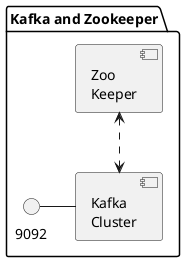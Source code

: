@startuml
skinparam componentStyle uml2
package "Kafka and Zookeeper" {
    () "9092" as kafClient
    component [Kafka\nCluster] as kafCluster
    kafClient - kafCluster

    component [Zoo\nKeeper] as zookeeper

    zookeeper <..> kafCluster
}
@enduml